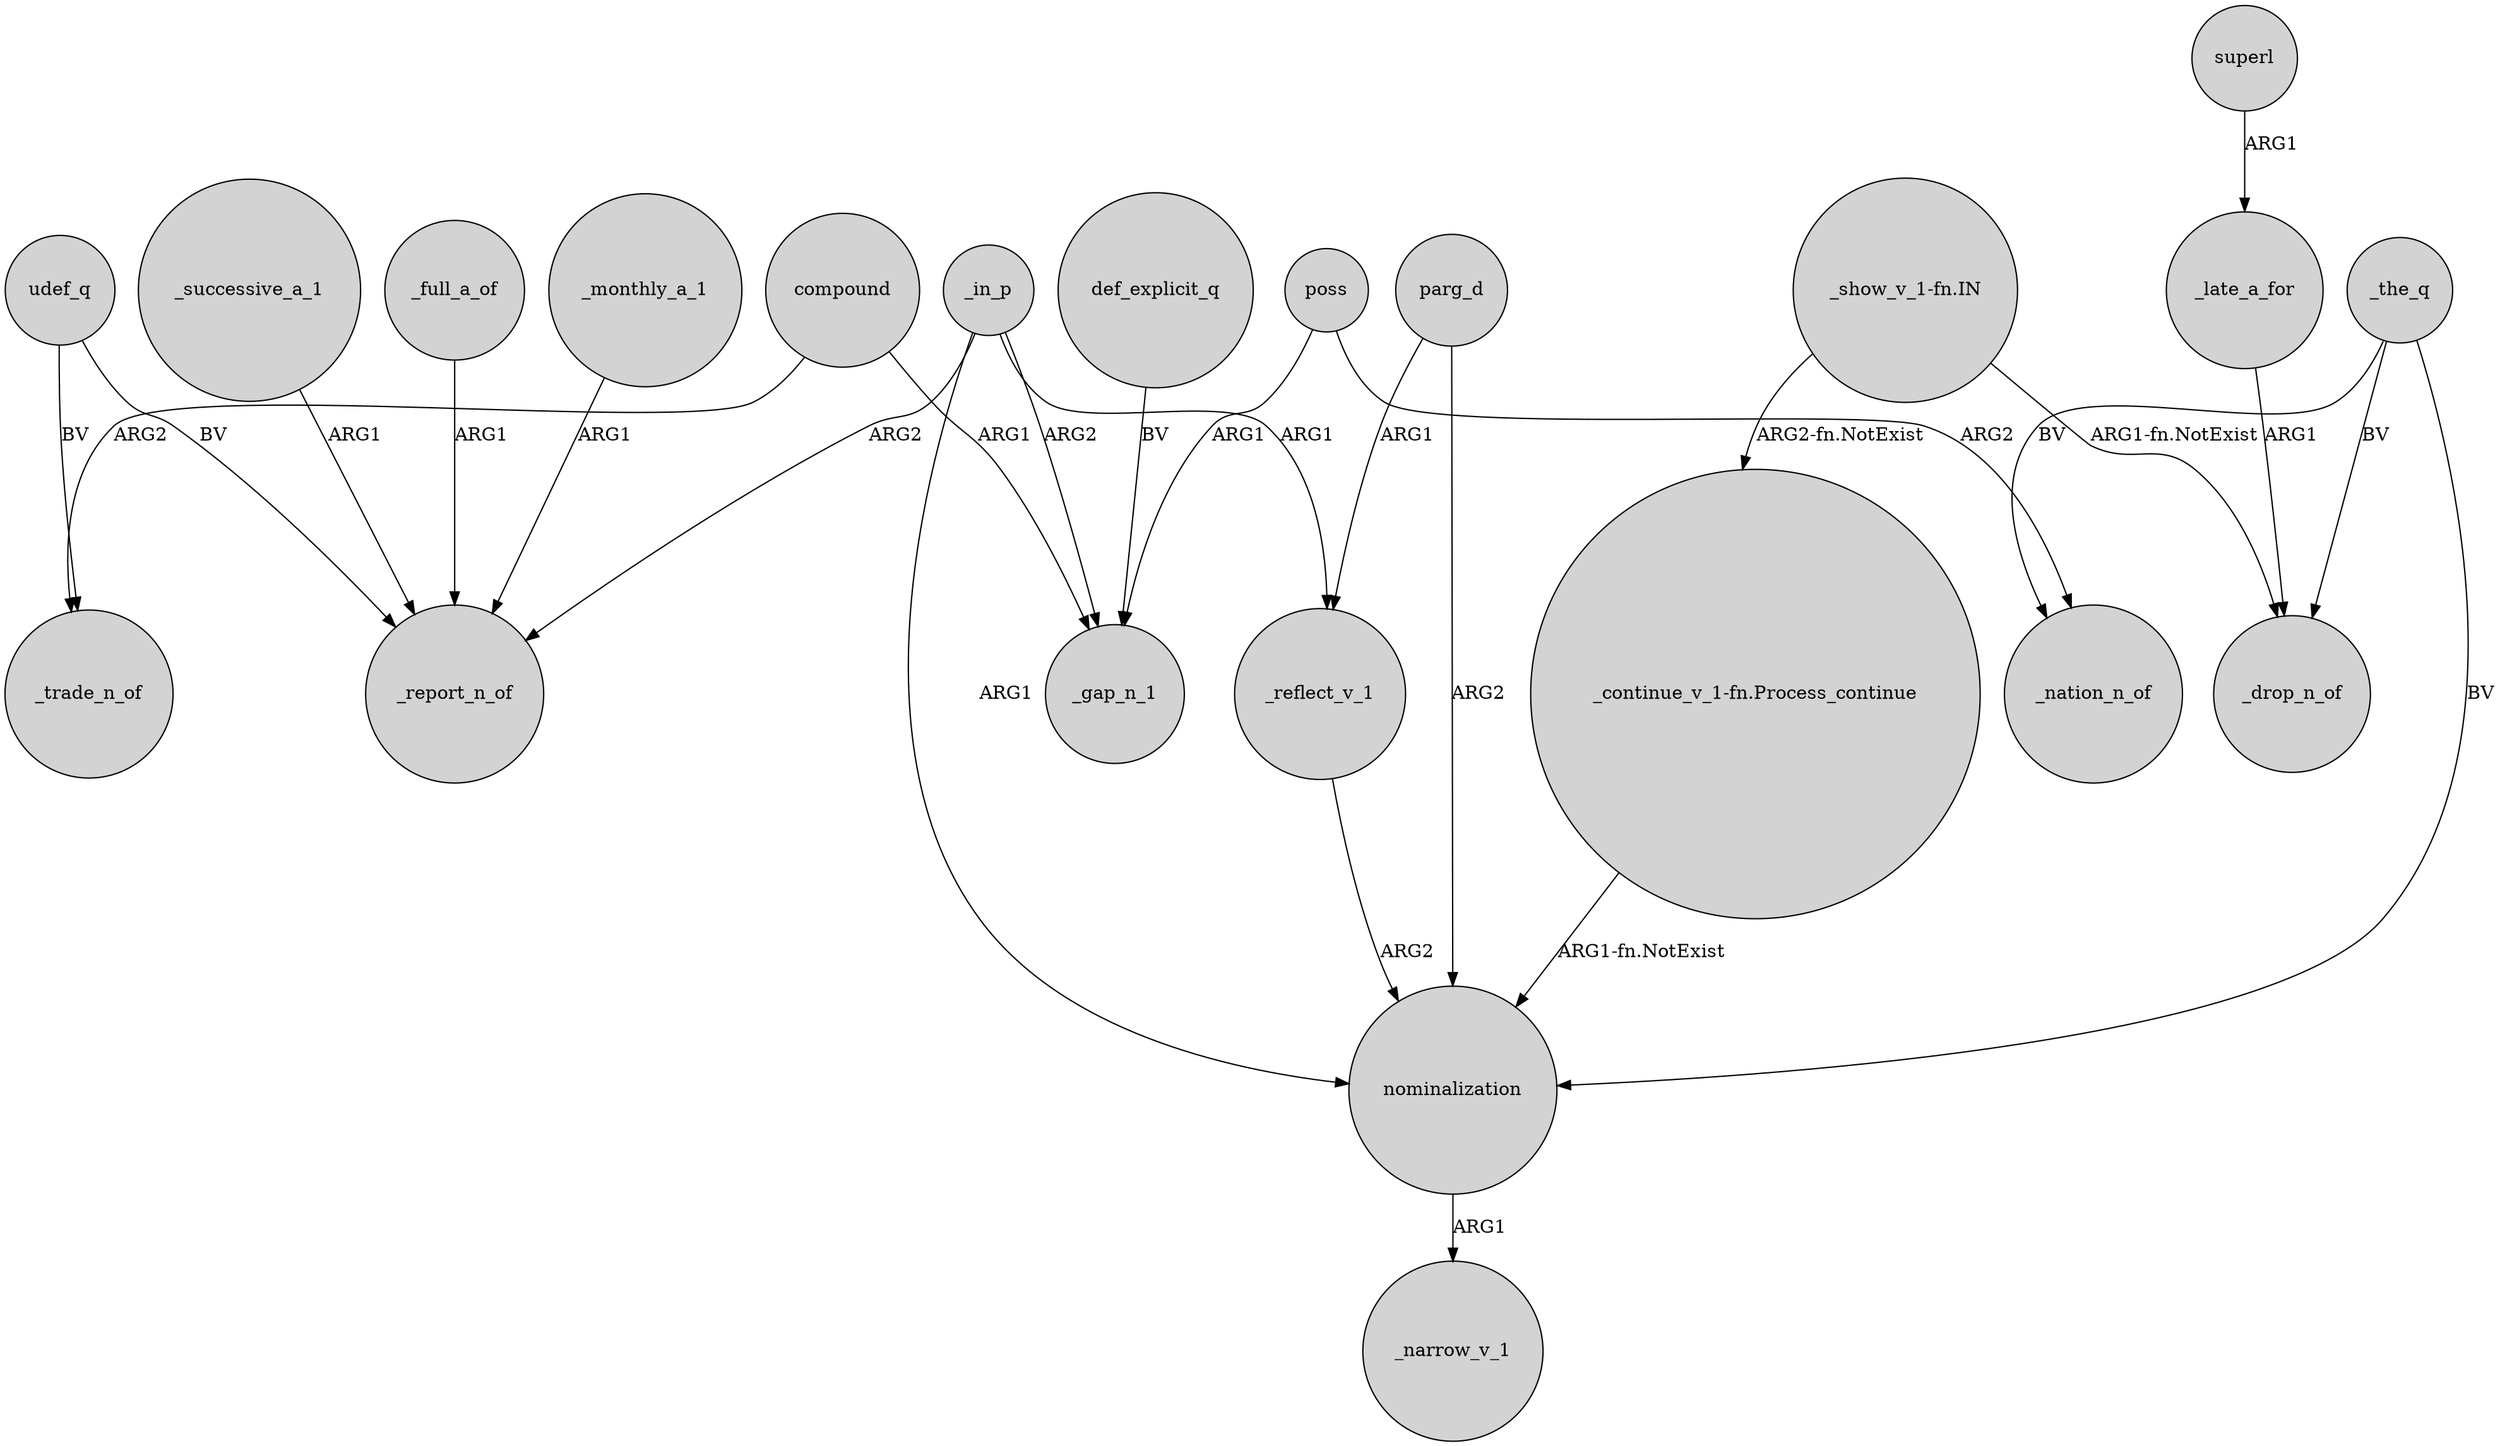 digraph {
	node [shape=circle style=filled]
	poss -> _gap_n_1 [label=ARG1]
	udef_q -> _trade_n_of [label=BV]
	_in_p -> _gap_n_1 [label=ARG2]
	_in_p -> _report_n_of [label=ARG2]
	"_show_v_1-fn.IN" -> "_continue_v_1-fn.Process_continue" [label="ARG2-fn.NotExist"]
	superl -> _late_a_for [label=ARG1]
	udef_q -> _report_n_of [label=BV]
	"_show_v_1-fn.IN" -> _drop_n_of [label="ARG1-fn.NotExist"]
	def_explicit_q -> _gap_n_1 [label=BV]
	_successive_a_1 -> _report_n_of [label=ARG1]
	_the_q -> _nation_n_of [label=BV]
	parg_d -> _reflect_v_1 [label=ARG1]
	parg_d -> nominalization [label=ARG2]
	"_continue_v_1-fn.Process_continue" -> nominalization [label="ARG1-fn.NotExist"]
	compound -> _trade_n_of [label=ARG2]
	_late_a_for -> _drop_n_of [label=ARG1]
	_in_p -> nominalization [label=ARG1]
	nominalization -> _narrow_v_1 [label=ARG1]
	_the_q -> _drop_n_of [label=BV]
	poss -> _nation_n_of [label=ARG2]
	_in_p -> _reflect_v_1 [label=ARG1]
	compound -> _gap_n_1 [label=ARG1]
	_monthly_a_1 -> _report_n_of [label=ARG1]
	_reflect_v_1 -> nominalization [label=ARG2]
	_the_q -> nominalization [label=BV]
	_full_a_of -> _report_n_of [label=ARG1]
}

